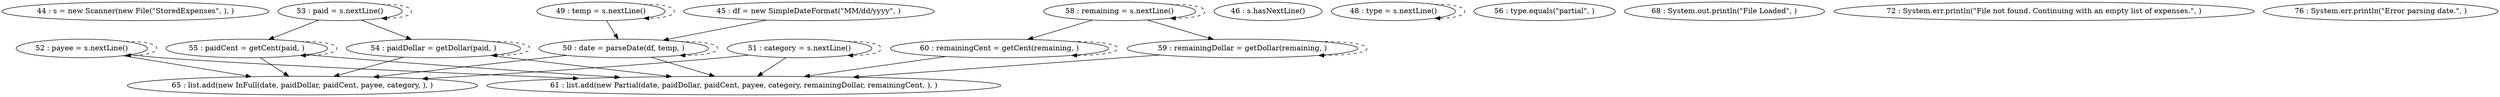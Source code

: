 digraph G {
"44 : s = new Scanner(new File(\"StoredExpenses\", ), )"
"45 : df = new SimpleDateFormat(\"MM/dd/yyyy\", )"
"45 : df = new SimpleDateFormat(\"MM/dd/yyyy\", )" -> "50 : date = parseDate(df, temp, )"
"46 : s.hasNextLine()"
"48 : type = s.nextLine()"
"48 : type = s.nextLine()" -> "48 : type = s.nextLine()" [style=dashed]
"49 : temp = s.nextLine()"
"49 : temp = s.nextLine()" -> "50 : date = parseDate(df, temp, )"
"49 : temp = s.nextLine()" -> "49 : temp = s.nextLine()" [style=dashed]
"50 : date = parseDate(df, temp, )"
"50 : date = parseDate(df, temp, )" -> "65 : list.add(new InFull(date, paidDollar, paidCent, payee, category, ), )"
"50 : date = parseDate(df, temp, )" -> "61 : list.add(new Partial(date, paidDollar, paidCent, payee, category, remainingDollar, remainingCent, ), )"
"50 : date = parseDate(df, temp, )" -> "50 : date = parseDate(df, temp, )" [style=dashed]
"51 : category = s.nextLine()"
"51 : category = s.nextLine()" -> "65 : list.add(new InFull(date, paidDollar, paidCent, payee, category, ), )"
"51 : category = s.nextLine()" -> "61 : list.add(new Partial(date, paidDollar, paidCent, payee, category, remainingDollar, remainingCent, ), )"
"51 : category = s.nextLine()" -> "51 : category = s.nextLine()" [style=dashed]
"52 : payee = s.nextLine()"
"52 : payee = s.nextLine()" -> "65 : list.add(new InFull(date, paidDollar, paidCent, payee, category, ), )"
"52 : payee = s.nextLine()" -> "61 : list.add(new Partial(date, paidDollar, paidCent, payee, category, remainingDollar, remainingCent, ), )"
"52 : payee = s.nextLine()" -> "52 : payee = s.nextLine()" [style=dashed]
"53 : paid = s.nextLine()"
"53 : paid = s.nextLine()" -> "55 : paidCent = getCent(paid, )"
"53 : paid = s.nextLine()" -> "54 : paidDollar = getDollar(paid, )"
"53 : paid = s.nextLine()" -> "53 : paid = s.nextLine()" [style=dashed]
"54 : paidDollar = getDollar(paid, )"
"54 : paidDollar = getDollar(paid, )" -> "65 : list.add(new InFull(date, paidDollar, paidCent, payee, category, ), )"
"54 : paidDollar = getDollar(paid, )" -> "61 : list.add(new Partial(date, paidDollar, paidCent, payee, category, remainingDollar, remainingCent, ), )"
"54 : paidDollar = getDollar(paid, )" -> "54 : paidDollar = getDollar(paid, )" [style=dashed]
"55 : paidCent = getCent(paid, )"
"55 : paidCent = getCent(paid, )" -> "65 : list.add(new InFull(date, paidDollar, paidCent, payee, category, ), )"
"55 : paidCent = getCent(paid, )" -> "61 : list.add(new Partial(date, paidDollar, paidCent, payee, category, remainingDollar, remainingCent, ), )"
"55 : paidCent = getCent(paid, )" -> "55 : paidCent = getCent(paid, )" [style=dashed]
"56 : type.equals(\"partial\", )"
"68 : System.out.println(\"File Loaded\", )"
"58 : remaining = s.nextLine()"
"58 : remaining = s.nextLine()" -> "60 : remainingCent = getCent(remaining, )"
"58 : remaining = s.nextLine()" -> "59 : remainingDollar = getDollar(remaining, )"
"58 : remaining = s.nextLine()" -> "58 : remaining = s.nextLine()" [style=dashed]
"59 : remainingDollar = getDollar(remaining, )"
"59 : remainingDollar = getDollar(remaining, )" -> "61 : list.add(new Partial(date, paidDollar, paidCent, payee, category, remainingDollar, remainingCent, ), )"
"59 : remainingDollar = getDollar(remaining, )" -> "59 : remainingDollar = getDollar(remaining, )" [style=dashed]
"60 : remainingCent = getCent(remaining, )"
"60 : remainingCent = getCent(remaining, )" -> "61 : list.add(new Partial(date, paidDollar, paidCent, payee, category, remainingDollar, remainingCent, ), )"
"60 : remainingCent = getCent(remaining, )" -> "60 : remainingCent = getCent(remaining, )" [style=dashed]
"61 : list.add(new Partial(date, paidDollar, paidCent, payee, category, remainingDollar, remainingCent, ), )"
"65 : list.add(new InFull(date, paidDollar, paidCent, payee, category, ), )"
"46 : s.hasNextLine()"
"72 : System.err.println(\"File not found. Continuing with an empty list of expenses.\", )"
"76 : System.err.println(\"Error parsing date.\", )"
}